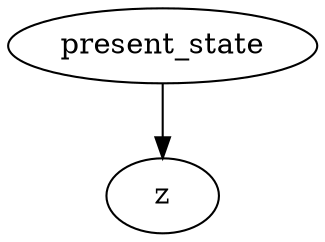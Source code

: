 strict digraph "" {
	z	[complexity=0,
		importance=0.599999904633,
		rank=0.0];
	present_state	[complexity=2,
		importance=1.0,
		rank=0.5];
	present_state -> z;
}
